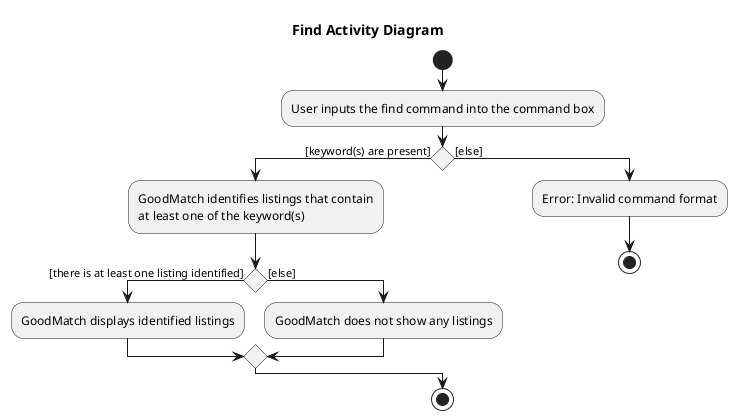 @startuml
title Find Activity Diagram

start
:User inputs the find command into the command box;
if () then ([keyword(s) are present])
  :GoodMatch identifies listings that contain
  at least one of the keyword(s);
  if () then ([there is at least one listing identified])
    :GoodMatch displays identified listings;
  else ([else])
    :GoodMatch does not show any listings;
  endif
else ([else])
  :Error: Invalid command format;
  stop
endif
stop
@enduml
